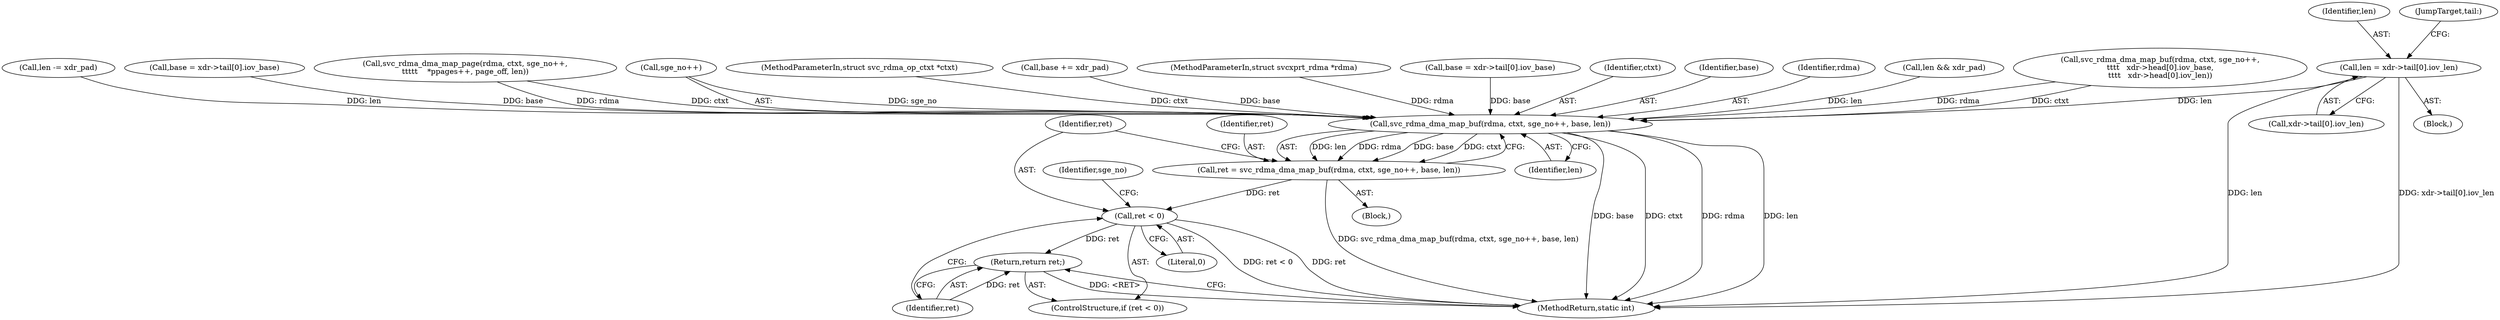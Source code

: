 digraph "0_linux_c70422f760c120480fee4de6c38804c72aa26bc1_35@array" {
"1000252" [label="(Call,len = xdr->tail[0].iov_len)"];
"1000267" [label="(Call,svc_rdma_dma_map_buf(rdma, ctxt, sge_no++, base, len))"];
"1000265" [label="(Call,ret = svc_rdma_dma_map_buf(rdma, ctxt, sge_no++, base, len))"];
"1000275" [label="(Call,ret < 0)"];
"1000278" [label="(Return,return ret;)"];
"1000278" [label="(Return,return ret;)"];
"1000279" [label="(Identifier,ret)"];
"1000243" [label="(Call,base = xdr->tail[0].iov_base)"];
"1000221" [label="(Call,svc_rdma_dma_map_page(rdma, ctxt, sge_no++,\n\t\t\t\t\t    *ppages++, page_off, len))"];
"1000267" [label="(Call,svc_rdma_dma_map_buf(rdma, ctxt, sge_no++, base, len))"];
"1000273" [label="(Identifier,len)"];
"1000252" [label="(Call,len = xdr->tail[0].iov_len)"];
"1000270" [label="(Call,sge_no++)"];
"1000284" [label="(MethodReturn,static int)"];
"1000104" [label="(MethodParameterIn,struct svc_rdma_op_ctxt *ctxt)"];
"1000277" [label="(Literal,0)"];
"1000264" [label="(Block,)"];
"1000178" [label="(Call,base += xdr_pad)"];
"1000266" [label="(Identifier,ret)"];
"1000107" [label="(Block,)"];
"1000265" [label="(Call,ret = svc_rdma_dma_map_buf(rdma, ctxt, sge_no++, base, len))"];
"1000103" [label="(MethodParameterIn,struct svcxprt_rdma *rdma)"];
"1000275" [label="(Call,ret < 0)"];
"1000149" [label="(Call,base = xdr->tail[0].iov_base)"];
"1000269" [label="(Identifier,ctxt)"];
"1000282" [label="(Identifier,sge_no)"];
"1000253" [label="(Identifier,len)"];
"1000272" [label="(Identifier,base)"];
"1000268" [label="(Identifier,rdma)"];
"1000274" [label="(ControlStructure,if (ret < 0))"];
"1000174" [label="(Call,len && xdr_pad)"];
"1000261" [label="(JumpTarget,tail:)"];
"1000276" [label="(Identifier,ret)"];
"1000121" [label="(Call,svc_rdma_dma_map_buf(rdma, ctxt, sge_no++,\n\t\t\t\t   xdr->head[0].iov_base,\n\t\t\t\t   xdr->head[0].iov_len))"];
"1000181" [label="(Call,len -= xdr_pad)"];
"1000254" [label="(Call,xdr->tail[0].iov_len)"];
"1000252" -> "1000107"  [label="AST: "];
"1000252" -> "1000254"  [label="CFG: "];
"1000253" -> "1000252"  [label="AST: "];
"1000254" -> "1000252"  [label="AST: "];
"1000261" -> "1000252"  [label="CFG: "];
"1000252" -> "1000284"  [label="DDG: len"];
"1000252" -> "1000284"  [label="DDG: xdr->tail[0].iov_len"];
"1000252" -> "1000267"  [label="DDG: len"];
"1000267" -> "1000265"  [label="AST: "];
"1000267" -> "1000273"  [label="CFG: "];
"1000268" -> "1000267"  [label="AST: "];
"1000269" -> "1000267"  [label="AST: "];
"1000270" -> "1000267"  [label="AST: "];
"1000272" -> "1000267"  [label="AST: "];
"1000273" -> "1000267"  [label="AST: "];
"1000265" -> "1000267"  [label="CFG: "];
"1000267" -> "1000284"  [label="DDG: base"];
"1000267" -> "1000284"  [label="DDG: ctxt"];
"1000267" -> "1000284"  [label="DDG: rdma"];
"1000267" -> "1000284"  [label="DDG: len"];
"1000267" -> "1000265"  [label="DDG: len"];
"1000267" -> "1000265"  [label="DDG: rdma"];
"1000267" -> "1000265"  [label="DDG: base"];
"1000267" -> "1000265"  [label="DDG: ctxt"];
"1000221" -> "1000267"  [label="DDG: rdma"];
"1000221" -> "1000267"  [label="DDG: ctxt"];
"1000121" -> "1000267"  [label="DDG: rdma"];
"1000121" -> "1000267"  [label="DDG: ctxt"];
"1000103" -> "1000267"  [label="DDG: rdma"];
"1000104" -> "1000267"  [label="DDG: ctxt"];
"1000270" -> "1000267"  [label="DDG: sge_no"];
"1000178" -> "1000267"  [label="DDG: base"];
"1000243" -> "1000267"  [label="DDG: base"];
"1000149" -> "1000267"  [label="DDG: base"];
"1000181" -> "1000267"  [label="DDG: len"];
"1000174" -> "1000267"  [label="DDG: len"];
"1000265" -> "1000264"  [label="AST: "];
"1000266" -> "1000265"  [label="AST: "];
"1000276" -> "1000265"  [label="CFG: "];
"1000265" -> "1000284"  [label="DDG: svc_rdma_dma_map_buf(rdma, ctxt, sge_no++, base, len)"];
"1000265" -> "1000275"  [label="DDG: ret"];
"1000275" -> "1000274"  [label="AST: "];
"1000275" -> "1000277"  [label="CFG: "];
"1000276" -> "1000275"  [label="AST: "];
"1000277" -> "1000275"  [label="AST: "];
"1000279" -> "1000275"  [label="CFG: "];
"1000282" -> "1000275"  [label="CFG: "];
"1000275" -> "1000284"  [label="DDG: ret < 0"];
"1000275" -> "1000284"  [label="DDG: ret"];
"1000275" -> "1000278"  [label="DDG: ret"];
"1000278" -> "1000274"  [label="AST: "];
"1000278" -> "1000279"  [label="CFG: "];
"1000279" -> "1000278"  [label="AST: "];
"1000284" -> "1000278"  [label="CFG: "];
"1000278" -> "1000284"  [label="DDG: <RET>"];
"1000279" -> "1000278"  [label="DDG: ret"];
}
